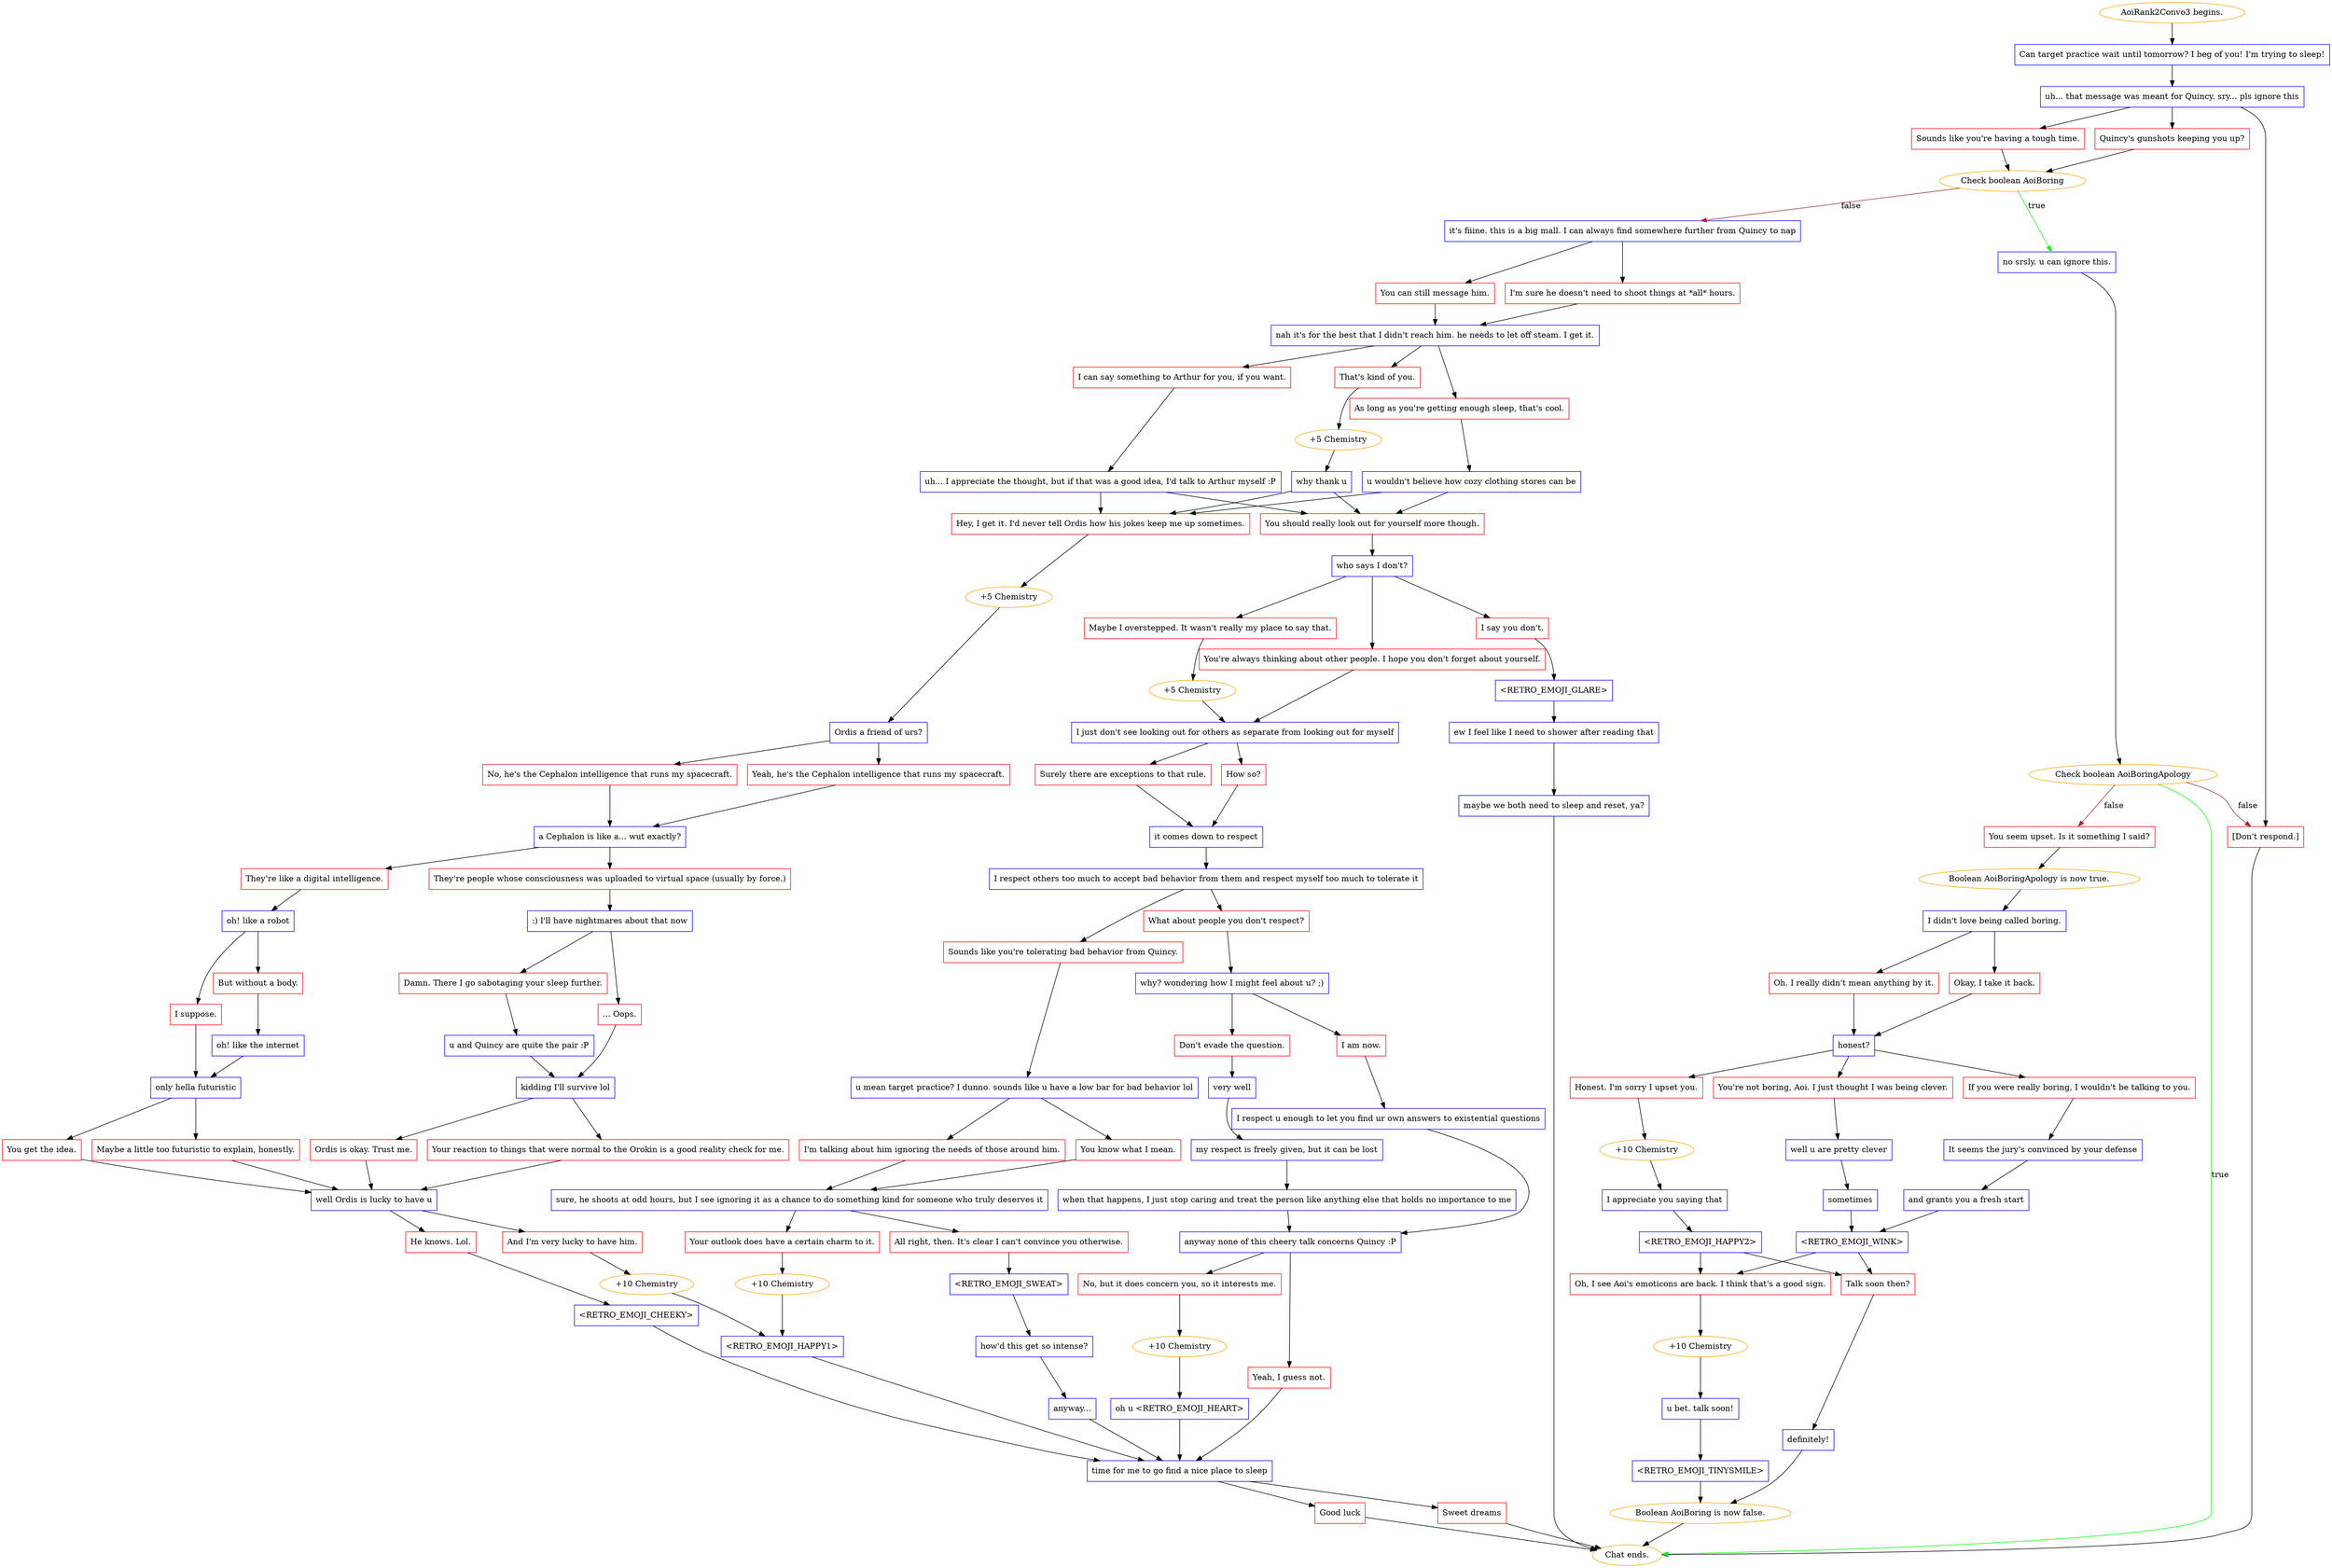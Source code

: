 digraph {
	"AoiRank2Convo3 begins." [color=orange];
		"AoiRank2Convo3 begins." -> j3175538617;
	j3175538617 [label="Can target practice wait until tomorrow? I beg of you! I'm trying to sleep!",shape=box,color=blue];
		j3175538617 -> j2273230768;
	j2273230768 [label="uh... that message was meant for Quincy. sry... pls ignore this",shape=box,color=blue];
		j2273230768 -> j4293496861;
		j2273230768 -> j1686773001;
		j2273230768 -> j2144395856;
	j4293496861 [label="Quincy's gunshots keeping you up?",shape=box,color=red];
		j4293496861 -> j1609432289;
	j1686773001 [label="Sounds like you're having a tough time.",shape=box,color=red];
		j1686773001 -> j1609432289;
	j2144395856 [label="[Don't respond.]",shape=box,color=red];
		j2144395856 -> "Chat ends.";
	j1609432289 [label="Check boolean AoiBoring",color=orange];
		j1609432289 -> j1801808890 [label=true,color=green];
		j1609432289 -> j495477766 [label=false,color=brown];
	"Chat ends." [color=orange];
	j1801808890 [label="no srsly. u can ignore this.",shape=box,color=blue];
		j1801808890 -> j184200178;
	j495477766 [label="it's fiiine. this is a big mall. I can always find somewhere further from Quincy to nap",shape=box,color=blue];
		j495477766 -> j401795332;
		j495477766 -> j3656873980;
	j184200178 [label="Check boolean AoiBoringApology",color=orange];
		j184200178 -> "Chat ends." [label=true,color=green];
		j184200178 -> j1120822561 [label=false,color=brown];
		j184200178 -> j2144395856 [label=false,color=brown];
	j401795332 [label="I'm sure he doesn't need to shoot things at *all* hours.",shape=box,color=red];
		j401795332 -> j3492188272;
	j3656873980 [label="You can still message him.",shape=box,color=red];
		j3656873980 -> j3492188272;
	j1120822561 [label="You seem upset. Is it something I said?",shape=box,color=red];
		j1120822561 -> j875191961;
	j3492188272 [label="nah it's for the best that I didn't reach him. he needs to let off steam. I get it.",shape=box,color=blue];
		j3492188272 -> j2792755518;
		j3492188272 -> j449894586;
		j3492188272 -> j2552282501;
	j875191961 [label="Boolean AoiBoringApology is now true.",color=orange];
		j875191961 -> j4177910767;
	j2792755518 [label="I can say something to Arthur for you, if you want.",shape=box,color=red];
		j2792755518 -> j2982033513;
	j449894586 [label="That's kind of you.",shape=box,color=red];
		j449894586 -> j690844404;
	j2552282501 [label="As long as you're getting enough sleep, that's cool.",shape=box,color=red];
		j2552282501 -> j2973646841;
	j4177910767 [label="I didn't love being called boring.",shape=box,color=blue];
		j4177910767 -> j3282273597;
		j4177910767 -> j3261724381;
	j2982033513 [label="uh... I appreciate the thought, but if that was a good idea, I'd talk to Arthur myself :P",shape=box,color=blue];
		j2982033513 -> j543511648;
		j2982033513 -> j3756913218;
	j690844404 [label="+5 Chemistry",color=orange];
		j690844404 -> j3754406027;
	j2973646841 [label="u wouldn't believe how cozy clothing stores can be",shape=box,color=blue];
		j2973646841 -> j543511648;
		j2973646841 -> j3756913218;
	j3282273597 [label="Oh. I really didn't mean anything by it.",shape=box,color=red];
		j3282273597 -> j3377371270;
	j3261724381 [label="Okay, I take it back.",shape=box,color=red];
		j3261724381 -> j3377371270;
	j543511648 [label="Hey, I get it. I'd never tell Ordis how his jokes keep me up sometimes.",shape=box,color=red];
		j543511648 -> j3283653072;
	j3756913218 [label="You should really look out for yourself more though.",shape=box,color=red];
		j3756913218 -> j1921775724;
	j3754406027 [label="why thank u",shape=box,color=blue];
		j3754406027 -> j543511648;
		j3754406027 -> j3756913218;
	j3377371270 [label="honest?",shape=box,color=blue];
		j3377371270 -> j3953994463;
		j3377371270 -> j504327675;
		j3377371270 -> j232718358;
	j3283653072 [label="+5 Chemistry",color=orange];
		j3283653072 -> j447794998;
	j1921775724 [label="who says I don't?",shape=box,color=blue];
		j1921775724 -> j2965207179;
		j1921775724 -> j1344145652;
		j1921775724 -> j3781846924;
	j3953994463 [label="Honest. I'm sorry I upset you.",shape=box,color=red];
		j3953994463 -> j3038854408;
	j504327675 [label="You're not boring, Aoi. I just thought I was being clever.",shape=box,color=red];
		j504327675 -> j4194756759;
	j232718358 [label="If you were really boring, I wouldn't be talking to you.",shape=box,color=red];
		j232718358 -> j2251083870;
	j447794998 [label="Ordis a friend of urs?",shape=box,color=blue];
		j447794998 -> j2500531860;
		j447794998 -> j2337090377;
	j2965207179 [label="You're always thinking about other people. I hope you don't forget about yourself.",shape=box,color=red];
		j2965207179 -> j2902375055;
	j1344145652 [label="Maybe I overstepped. It wasn't really my place to say that.",shape=box,color=red];
		j1344145652 -> j4071453770;
	j3781846924 [label="I say you don't.",shape=box,color=red];
		j3781846924 -> j3939568674;
	j3038854408 [label="+10 Chemistry",color=orange];
		j3038854408 -> j3138490526;
	j4194756759 [label="well u are pretty clever",shape=box,color=blue];
		j4194756759 -> j3297192333;
	j2251083870 [label="It seems the jury's convinced by your defense",shape=box,color=blue];
		j2251083870 -> j1120877088;
	j2500531860 [label="Yeah, he's the Cephalon intelligence that runs my spacecraft.",shape=box,color=red];
		j2500531860 -> j974412607;
	j2337090377 [label="No, he's the Cephalon intelligence that runs my spacecraft.",shape=box,color=red];
		j2337090377 -> j974412607;
	j2902375055 [label="I just don't see looking out for others as separate from looking out for myself",shape=box,color=blue];
		j2902375055 -> j2428865968;
		j2902375055 -> j3781734651;
	j4071453770 [label="+5 Chemistry",color=orange];
		j4071453770 -> j2902375055;
	j3939568674 [label="<RETRO_EMOJI_GLARE>",shape=box,color=blue];
		j3939568674 -> j3749355617;
	j3138490526 [label="I appreciate you saying that",shape=box,color=blue];
		j3138490526 -> j866100975;
	j3297192333 [label="sometimes",shape=box,color=blue];
		j3297192333 -> j2769349076;
	j1120877088 [label="and grants you a fresh start",shape=box,color=blue];
		j1120877088 -> j2769349076;
	j974412607 [label="a Cephalon is like a... wut exactly?",shape=box,color=blue];
		j974412607 -> j407313925;
		j974412607 -> j452;
	j2428865968 [label="Surely there are exceptions to that rule.",shape=box,color=red];
		j2428865968 -> j3167788690;
	j3781734651 [label="How so?",shape=box,color=red];
		j3781734651 -> j3167788690;
	j3749355617 [label="ew I feel like I need to shower after reading that",shape=box,color=blue];
		j3749355617 -> j3169136689;
	j866100975 [label="<RETRO_EMOJI_HAPPY2>",shape=box,color=blue];
		j866100975 -> j2660287534;
		j866100975 -> j654668171;
	j2769349076 [label="<RETRO_EMOJI_WINK>",shape=box,color=blue];
		j2769349076 -> j2660287534;
		j2769349076 -> j654668171;
	j407313925 [label="They're like a digital intelligence.",shape=box,color=red];
		j407313925 -> j955449077;
	j452 [label="They're people whose consciousness was uploaded to virtual space (usually by force.)",shape=box,color=red];
		j452 -> j3548173814;
	j3167788690 [label="it comes down to respect",shape=box,color=blue];
		j3167788690 -> j1450988562;
	j3169136689 [label="maybe we both need to sleep and reset, ya?",shape=box,color=blue];
		j3169136689 -> "Chat ends.";
	j2660287534 [label="Talk soon then?",shape=box,color=red];
		j2660287534 -> j229726318;
	j654668171 [label="Oh, I see Aoi's emoticons are back. I think that's a good sign.",shape=box,color=red];
		j654668171 -> j3155712559;
	j955449077 [label="oh! like a robot",shape=box,color=blue];
		j955449077 -> j4268624913;
		j955449077 -> j1946985990;
	j3548173814 [label=":) I'll have nightmares about that now",shape=box,color=blue];
		j3548173814 -> j2236530102;
		j3548173814 -> j1216641279;
	j1450988562 [label="I respect others too much to accept bad behavior from them and respect myself too much to tolerate it",shape=box,color=blue];
		j1450988562 -> j454032368;
		j1450988562 -> j1244387489;
	j229726318 [label="definitely!",shape=box,color=blue];
		j229726318 -> j1984221796;
	j3155712559 [label="+10 Chemistry",color=orange];
		j3155712559 -> j1632428882;
	j4268624913 [label="I suppose.",shape=box,color=red];
		j4268624913 -> j497317736;
	j1946985990 [label="But without a body.",shape=box,color=red];
		j1946985990 -> j981709762;
	j2236530102 [label="Damn. There I go sabotaging your sleep further.",shape=box,color=red];
		j2236530102 -> j1409333641;
	j1216641279 [label="... Oops.",shape=box,color=red];
		j1216641279 -> j3745787301;
	j454032368 [label="What about people you don't respect?",shape=box,color=red];
		j454032368 -> j3132427608;
	j1244387489 [label="Sounds like you're tolerating bad behavior from Quincy.",shape=box,color=red];
		j1244387489 -> j188081558;
	j1984221796 [label="Boolean AoiBoring is now false.",color=orange];
		j1984221796 -> "Chat ends.";
	j1632428882 [label="u bet. talk soon!",shape=box,color=blue];
		j1632428882 -> j3248434141;
	j497317736 [label="only hella futuristic",shape=box,color=blue];
		j497317736 -> j3692292370;
		j497317736 -> j422027914;
	j981709762 [label="oh! like the internet",shape=box,color=blue];
		j981709762 -> j497317736;
	j1409333641 [label="u and Quincy are quite the pair :P",shape=box,color=blue];
		j1409333641 -> j3745787301;
	j3745787301 [label="kidding I'll survive lol",shape=box,color=blue];
		j3745787301 -> j3553106222;
		j3745787301 -> j574918224;
	j3132427608 [label="why? wondering how I might feel about u? ;)",shape=box,color=blue];
		j3132427608 -> j3797250722;
		j3132427608 -> j2547437055;
	j188081558 [label="u mean target practice? I dunno. sounds like u have a low bar for bad behavior lol",shape=box,color=blue];
		j188081558 -> j483075978;
		j188081558 -> j533174408;
	j3248434141 [label="<RETRO_EMOJI_TINYSMILE>",shape=box,color=blue];
		j3248434141 -> j1984221796;
	j3692292370 [label="You get the idea.",shape=box,color=red];
		j3692292370 -> j406732568;
	j422027914 [label="Maybe a little too futuristic to explain, honestly.",shape=box,color=red];
		j422027914 -> j406732568;
	j3553106222 [label="Ordis is okay. Trust me.",shape=box,color=red];
		j3553106222 -> j406732568;
	j574918224 [label="Your reaction to things that were normal to the Orokin is a good reality check for me.",shape=box,color=red];
		j574918224 -> j406732568;
	j3797250722 [label="I am now.",shape=box,color=red];
		j3797250722 -> j789507468;
	j2547437055 [label="Don't evade the question.",shape=box,color=red];
		j2547437055 -> j808807196;
	j483075978 [label="You know what I mean.",shape=box,color=red];
		j483075978 -> j518150247;
	j533174408 [label="I'm talking about him ignoring the needs of those around him.",shape=box,color=red];
		j533174408 -> j518150247;
	j406732568 [label="well Ordis is lucky to have u",shape=box,color=blue];
		j406732568 -> j1955287393;
		j406732568 -> j3181084696;
	j789507468 [label="I respect u enough to let you find ur own answers to existential questions",shape=box,color=blue];
		j789507468 -> j131970009;
	j808807196 [label="very well",shape=box,color=blue];
		j808807196 -> j3308153739;
	j518150247 [label="sure, he shoots at odd hours, but I see ignoring it as a chance to do something kind for someone who truly deserves it",shape=box,color=blue];
		j518150247 -> j875761786;
		j518150247 -> j1142276349;
	j1955287393 [label="He knows. Lol.",shape=box,color=red];
		j1955287393 -> j3558028310;
	j3181084696 [label="And I'm very lucky to have him.",shape=box,color=red];
		j3181084696 -> j11647324;
	j131970009 [label="anyway none of this cheery talk concerns Quincy :P",shape=box,color=blue];
		j131970009 -> j426905312;
		j131970009 -> j3777784113;
	j3308153739 [label="my respect is freely given, but it can be lost",shape=box,color=blue];
		j3308153739 -> j4219802941;
	j875761786 [label="All right, then. It's clear I can't convince you otherwise.",shape=box,color=red];
		j875761786 -> j2712007622;
	j1142276349 [label="Your outlook does have a certain charm to it.",shape=box,color=red];
		j1142276349 -> j3450879114;
	j3558028310 [label="<RETRO_EMOJI_CHEEKY>",shape=box,color=blue];
		j3558028310 -> j2879035297;
	j11647324 [label="+10 Chemistry",color=orange];
		j11647324 -> j2994814681;
	j426905312 [label="No, but it does concern you, so it interests me.",shape=box,color=red];
		j426905312 -> j3783329024;
	j3777784113 [label="Yeah, I guess not.",shape=box,color=red];
		j3777784113 -> j2879035297;
	j4219802941 [label="when that happens, I just stop caring and treat the person like anything else that holds no importance to me",shape=box,color=blue];
		j4219802941 -> j131970009;
	j2712007622 [label="<RETRO_EMOJI_SWEAT>",shape=box,color=blue];
		j2712007622 -> j3832658923;
	j3450879114 [label="+10 Chemistry",color=orange];
		j3450879114 -> j2994814681;
	j2879035297 [label="time for me to go find a nice place to sleep",shape=box,color=blue];
		j2879035297 -> j3415822215;
		j2879035297 -> j2261198045;
	j2994814681 [label="<RETRO_EMOJI_HAPPY1>",shape=box,color=blue];
		j2994814681 -> j2879035297;
	j3783329024 [label="+10 Chemistry",color=orange];
		j3783329024 -> j1593448725;
	j3832658923 [label="how'd this get so intense?",shape=box,color=blue];
		j3832658923 -> j2556132639;
	j3415822215 [label="Good luck",shape=box,color=red];
		j3415822215 -> "Chat ends.";
	j2261198045 [label="Sweet dreams",shape=box,color=red];
		j2261198045 -> "Chat ends.";
	j1593448725 [label="oh u <RETRO_EMOJI_HEART>",shape=box,color=blue];
		j1593448725 -> j2879035297;
	j2556132639 [label="anyway...",shape=box,color=blue];
		j2556132639 -> j2879035297;
}